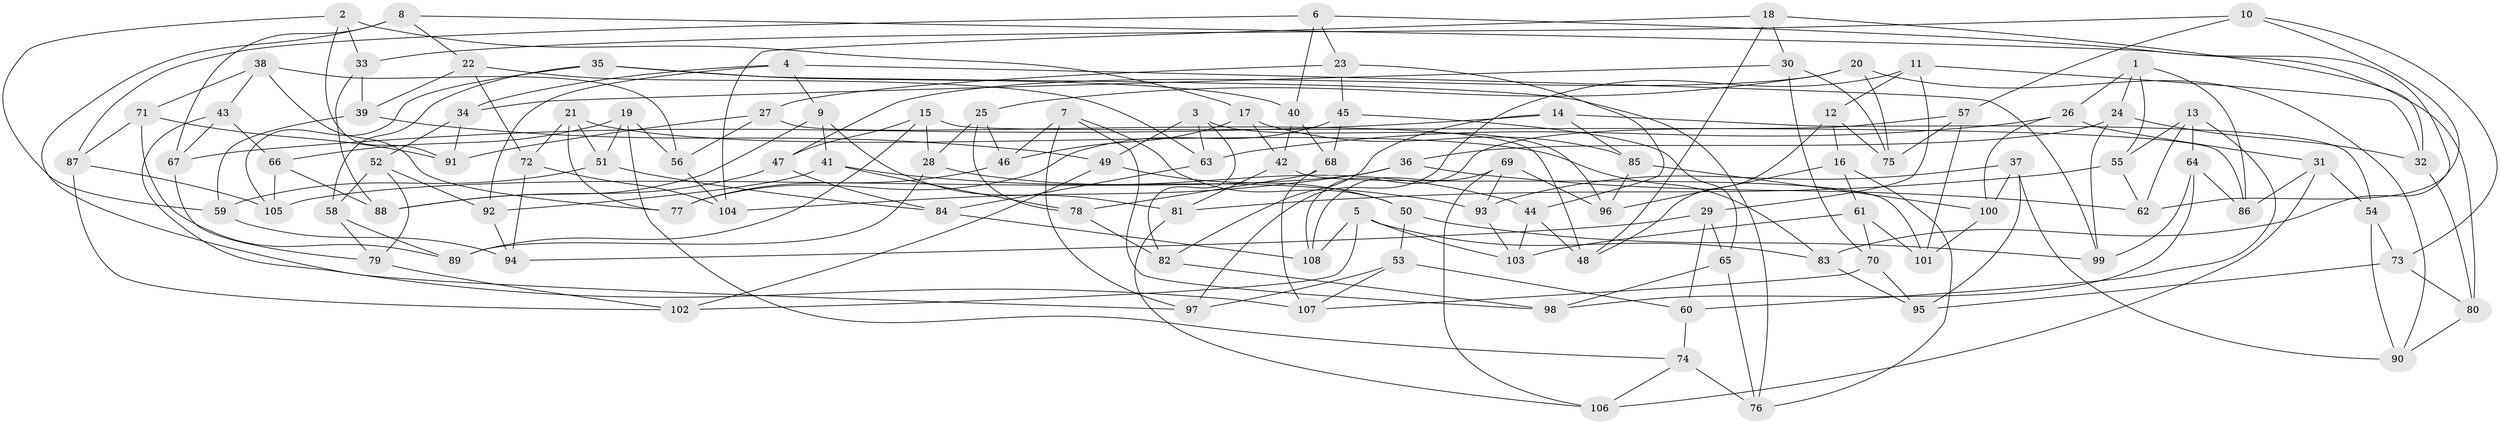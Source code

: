 // Generated by graph-tools (version 1.1) at 2025/11/02/27/25 16:11:48]
// undirected, 108 vertices, 216 edges
graph export_dot {
graph [start="1"]
  node [color=gray90,style=filled];
  1;
  2;
  3;
  4;
  5;
  6;
  7;
  8;
  9;
  10;
  11;
  12;
  13;
  14;
  15;
  16;
  17;
  18;
  19;
  20;
  21;
  22;
  23;
  24;
  25;
  26;
  27;
  28;
  29;
  30;
  31;
  32;
  33;
  34;
  35;
  36;
  37;
  38;
  39;
  40;
  41;
  42;
  43;
  44;
  45;
  46;
  47;
  48;
  49;
  50;
  51;
  52;
  53;
  54;
  55;
  56;
  57;
  58;
  59;
  60;
  61;
  62;
  63;
  64;
  65;
  66;
  67;
  68;
  69;
  70;
  71;
  72;
  73;
  74;
  75;
  76;
  77;
  78;
  79;
  80;
  81;
  82;
  83;
  84;
  85;
  86;
  87;
  88;
  89;
  90;
  91;
  92;
  93;
  94;
  95;
  96;
  97;
  98;
  99;
  100;
  101;
  102;
  103;
  104;
  105;
  106;
  107;
  108;
  1 -- 86;
  1 -- 24;
  1 -- 26;
  1 -- 55;
  2 -- 33;
  2 -- 59;
  2 -- 17;
  2 -- 91;
  3 -- 96;
  3 -- 49;
  3 -- 63;
  3 -- 82;
  4 -- 34;
  4 -- 99;
  4 -- 92;
  4 -- 9;
  5 -- 83;
  5 -- 108;
  5 -- 103;
  5 -- 102;
  6 -- 83;
  6 -- 40;
  6 -- 87;
  6 -- 23;
  7 -- 46;
  7 -- 97;
  7 -- 98;
  7 -- 50;
  8 -- 22;
  8 -- 80;
  8 -- 107;
  8 -- 67;
  9 -- 81;
  9 -- 88;
  9 -- 41;
  10 -- 57;
  10 -- 62;
  10 -- 73;
  10 -- 33;
  11 -- 29;
  11 -- 32;
  11 -- 12;
  11 -- 97;
  12 -- 16;
  12 -- 75;
  12 -- 48;
  13 -- 60;
  13 -- 64;
  13 -- 62;
  13 -- 55;
  14 -- 54;
  14 -- 85;
  14 -- 67;
  14 -- 82;
  15 -- 28;
  15 -- 89;
  15 -- 86;
  15 -- 47;
  16 -- 76;
  16 -- 61;
  16 -- 96;
  17 -- 42;
  17 -- 85;
  17 -- 46;
  18 -- 30;
  18 -- 48;
  18 -- 32;
  18 -- 104;
  19 -- 56;
  19 -- 51;
  19 -- 66;
  19 -- 74;
  20 -- 90;
  20 -- 25;
  20 -- 47;
  20 -- 75;
  21 -- 51;
  21 -- 77;
  21 -- 83;
  21 -- 72;
  22 -- 72;
  22 -- 63;
  22 -- 39;
  23 -- 45;
  23 -- 27;
  23 -- 44;
  24 -- 99;
  24 -- 32;
  24 -- 36;
  25 -- 78;
  25 -- 46;
  25 -- 28;
  26 -- 63;
  26 -- 100;
  26 -- 31;
  27 -- 48;
  27 -- 91;
  27 -- 56;
  28 -- 89;
  28 -- 44;
  29 -- 94;
  29 -- 60;
  29 -- 65;
  30 -- 34;
  30 -- 75;
  30 -- 70;
  31 -- 54;
  31 -- 106;
  31 -- 86;
  32 -- 80;
  33 -- 88;
  33 -- 39;
  34 -- 91;
  34 -- 52;
  35 -- 76;
  35 -- 58;
  35 -- 105;
  35 -- 40;
  36 -- 104;
  36 -- 62;
  36 -- 105;
  37 -- 93;
  37 -- 95;
  37 -- 100;
  37 -- 90;
  38 -- 43;
  38 -- 77;
  38 -- 71;
  38 -- 56;
  39 -- 59;
  39 -- 49;
  40 -- 42;
  40 -- 68;
  41 -- 93;
  41 -- 92;
  41 -- 78;
  42 -- 101;
  42 -- 81;
  43 -- 66;
  43 -- 67;
  43 -- 97;
  44 -- 48;
  44 -- 103;
  45 -- 77;
  45 -- 68;
  45 -- 65;
  46 -- 77;
  47 -- 88;
  47 -- 84;
  49 -- 102;
  49 -- 50;
  50 -- 99;
  50 -- 53;
  51 -- 59;
  51 -- 84;
  52 -- 58;
  52 -- 92;
  52 -- 79;
  53 -- 60;
  53 -- 97;
  53 -- 107;
  54 -- 90;
  54 -- 73;
  55 -- 81;
  55 -- 62;
  56 -- 104;
  57 -- 108;
  57 -- 101;
  57 -- 75;
  58 -- 89;
  58 -- 79;
  59 -- 94;
  60 -- 74;
  61 -- 70;
  61 -- 101;
  61 -- 103;
  63 -- 84;
  64 -- 86;
  64 -- 98;
  64 -- 99;
  65 -- 76;
  65 -- 98;
  66 -- 105;
  66 -- 88;
  67 -- 79;
  68 -- 107;
  68 -- 78;
  69 -- 96;
  69 -- 106;
  69 -- 93;
  69 -- 108;
  70 -- 107;
  70 -- 95;
  71 -- 89;
  71 -- 87;
  71 -- 91;
  72 -- 94;
  72 -- 104;
  73 -- 80;
  73 -- 95;
  74 -- 106;
  74 -- 76;
  78 -- 82;
  79 -- 102;
  80 -- 90;
  81 -- 106;
  82 -- 98;
  83 -- 95;
  84 -- 108;
  85 -- 100;
  85 -- 96;
  87 -- 102;
  87 -- 105;
  92 -- 94;
  93 -- 103;
  100 -- 101;
}
